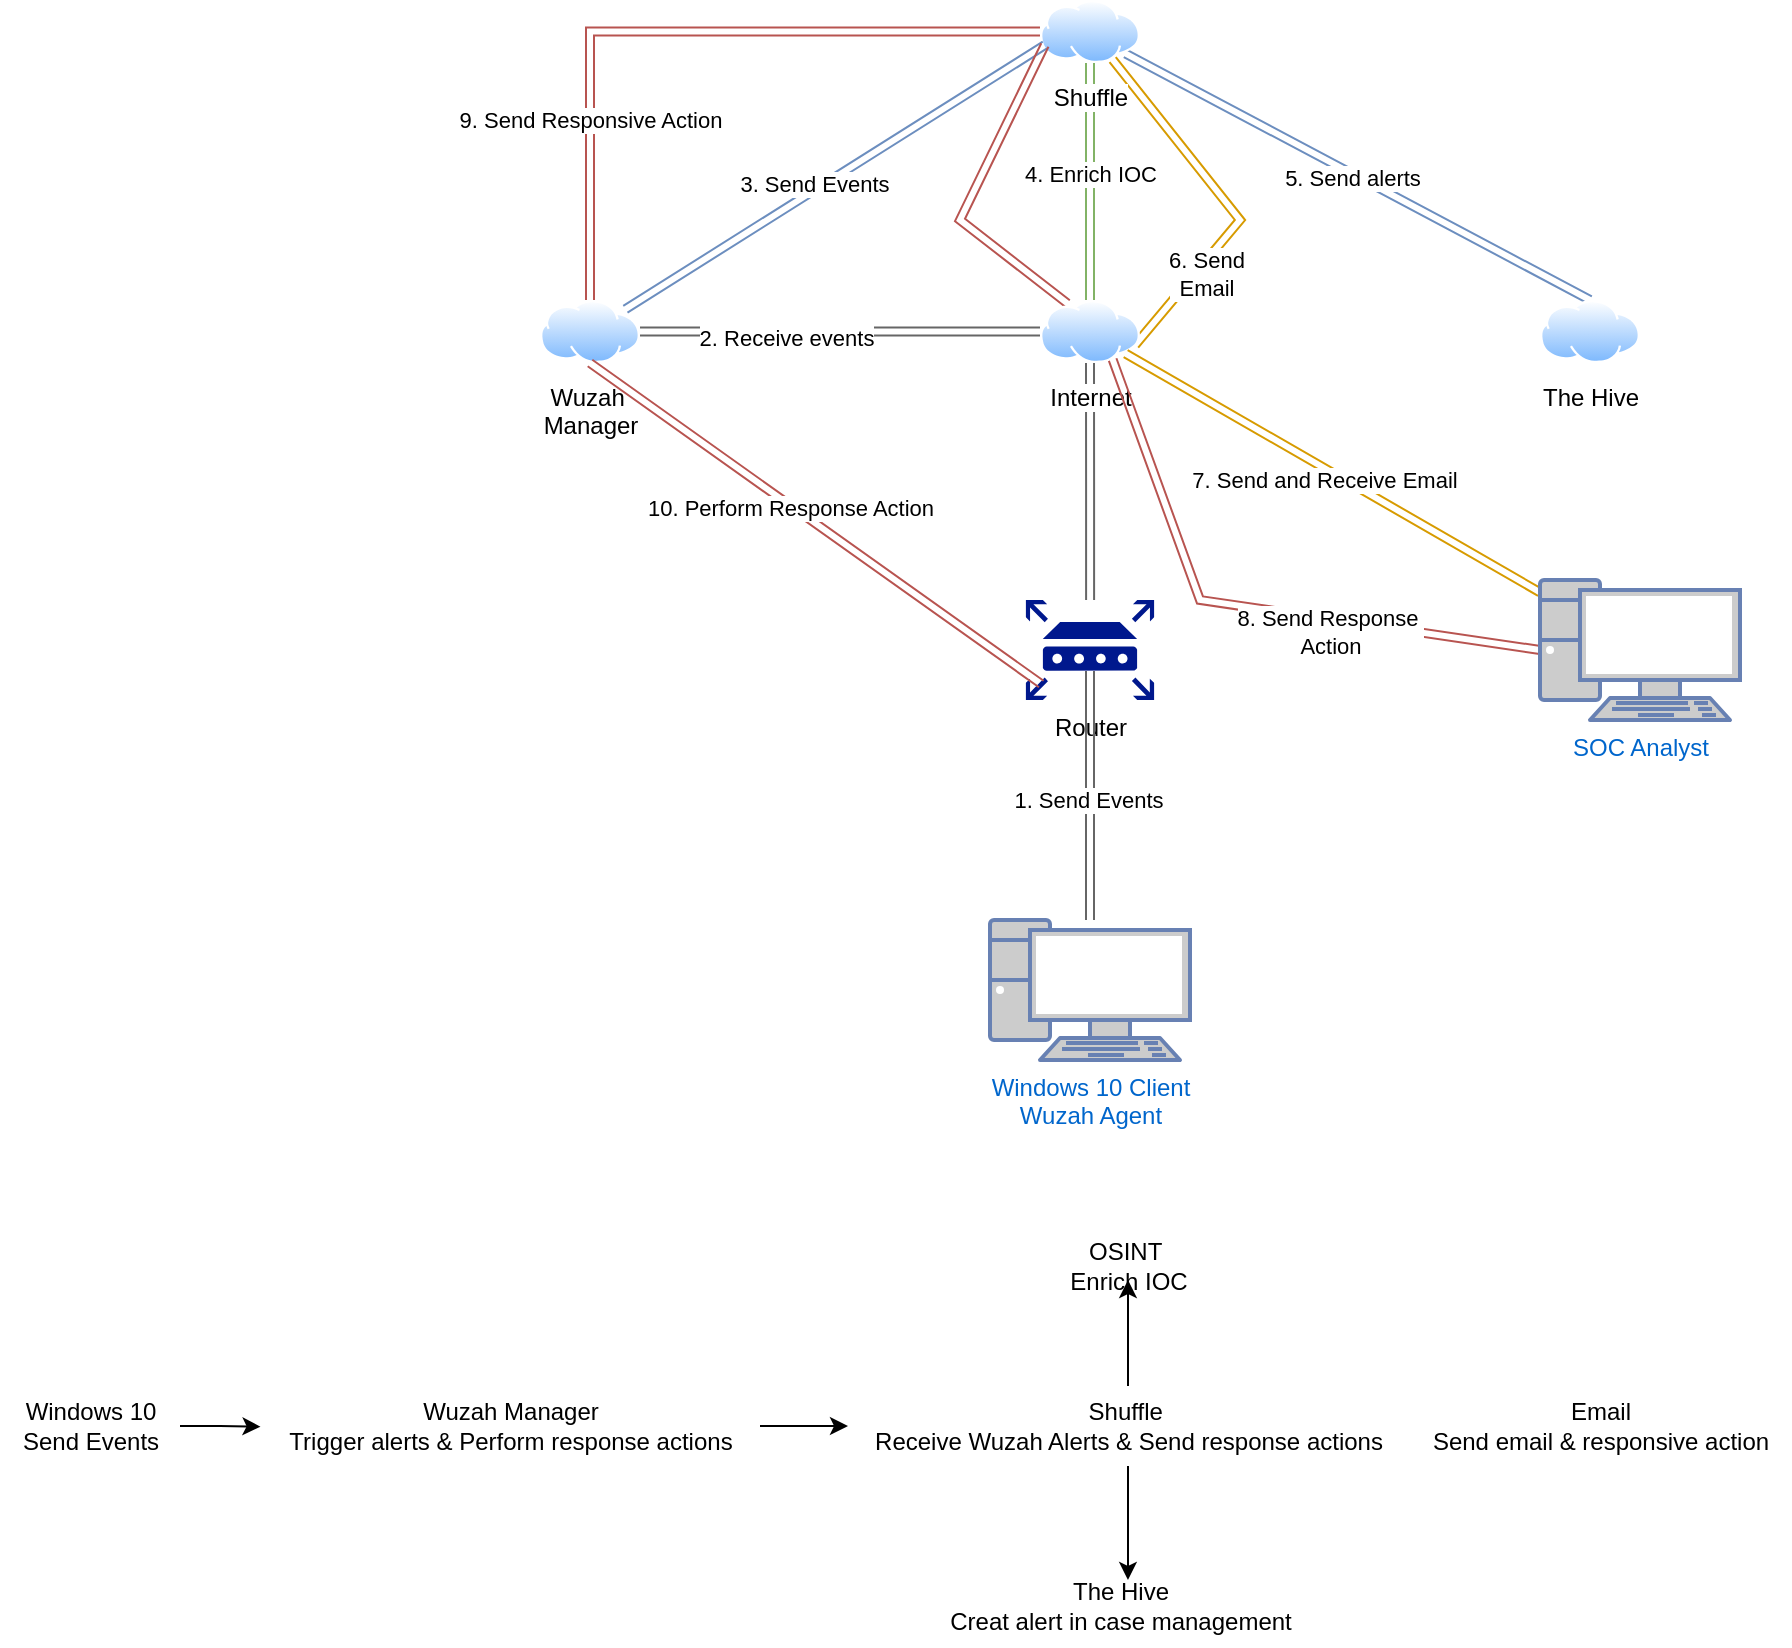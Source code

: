 <mxfile version="24.7.6">
  <diagram name="Page-1" id="HU0vnhwrFwJsnhGwSz_W">
    <mxGraphModel dx="1621" dy="424" grid="1" gridSize="10" guides="1" tooltips="1" connect="1" arrows="1" fold="1" page="1" pageScale="1" pageWidth="827" pageHeight="1169" math="0" shadow="0">
      <root>
        <mxCell id="0" />
        <mxCell id="1" parent="0" />
        <mxCell id="r6_27RtD-l4ZRtJK59Fg-1" value="Windows 10 Client&lt;div&gt;Wuzah Agent&lt;/div&gt;" style="fontColor=#0066CC;verticalAlign=top;verticalLabelPosition=bottom;labelPosition=center;align=center;html=1;outlineConnect=0;fillColor=#CCCCCC;strokeColor=#6881B3;gradientColor=none;gradientDirection=north;strokeWidth=2;shape=mxgraph.networks.pc;" vertex="1" parent="1">
          <mxGeometry x="345" y="480" width="100" height="70" as="geometry" />
        </mxCell>
        <mxCell id="r6_27RtD-l4ZRtJK59Fg-16" style="edgeStyle=orthogonalEdgeStyle;rounded=0;orthogonalLoop=1;jettySize=auto;html=1;entryX=0.5;entryY=1;entryDx=0;entryDy=0;shape=link;fillColor=#f5f5f5;gradientColor=#b3b3b3;strokeColor=#666666;" edge="1" parent="1" source="r6_27RtD-l4ZRtJK59Fg-2" target="r6_27RtD-l4ZRtJK59Fg-7">
          <mxGeometry relative="1" as="geometry" />
        </mxCell>
        <mxCell id="r6_27RtD-l4ZRtJK59Fg-2" value="Router" style="sketch=0;aspect=fixed;pointerEvents=1;shadow=0;dashed=0;html=1;strokeColor=none;labelPosition=center;verticalLabelPosition=bottom;verticalAlign=top;align=center;fillColor=#00188D;shape=mxgraph.mscae.enterprise.router" vertex="1" parent="1">
          <mxGeometry x="362.95" y="320" width="64.1" height="50" as="geometry" />
        </mxCell>
        <mxCell id="r6_27RtD-l4ZRtJK59Fg-21" style="rounded=0;orthogonalLoop=1;jettySize=auto;html=1;exitX=0.5;exitY=1;exitDx=0;exitDy=0;entryX=0.5;entryY=0;entryDx=0;entryDy=0;shape=link;fillColor=#d5e8d4;gradientColor=#97d077;strokeColor=#82b366;" edge="1" parent="1" source="r6_27RtD-l4ZRtJK59Fg-4" target="r6_27RtD-l4ZRtJK59Fg-7">
          <mxGeometry relative="1" as="geometry" />
        </mxCell>
        <mxCell id="r6_27RtD-l4ZRtJK59Fg-22" value="4. Enrich IOC" style="edgeLabel;html=1;align=center;verticalAlign=middle;resizable=0;points=[];" vertex="1" connectable="0" parent="r6_27RtD-l4ZRtJK59Fg-21">
          <mxGeometry x="-0.062" relative="1" as="geometry">
            <mxPoint as="offset" />
          </mxGeometry>
        </mxCell>
        <mxCell id="r6_27RtD-l4ZRtJK59Fg-24" style="rounded=0;orthogonalLoop=1;jettySize=auto;html=1;exitX=1;exitY=1;exitDx=0;exitDy=0;entryX=0.5;entryY=0;entryDx=0;entryDy=0;shape=link;fillColor=#dae8fc;gradientColor=#7ea6e0;strokeColor=#6c8ebf;" edge="1" parent="1" source="r6_27RtD-l4ZRtJK59Fg-4" target="r6_27RtD-l4ZRtJK59Fg-6">
          <mxGeometry relative="1" as="geometry" />
        </mxCell>
        <mxCell id="r6_27RtD-l4ZRtJK59Fg-25" value="5. Send alerts" style="edgeLabel;html=1;align=center;verticalAlign=middle;resizable=0;points=[];" vertex="1" connectable="0" parent="r6_27RtD-l4ZRtJK59Fg-24">
          <mxGeometry x="-0.021" y="-2" relative="1" as="geometry">
            <mxPoint as="offset" />
          </mxGeometry>
        </mxCell>
        <mxCell id="r6_27RtD-l4ZRtJK59Fg-26" style="rounded=0;orthogonalLoop=1;jettySize=auto;html=1;exitX=0.75;exitY=1;exitDx=0;exitDy=0;entryX=1;entryY=0.75;entryDx=0;entryDy=0;shape=link;fillColor=#ffcd28;gradientColor=#ffa500;strokeColor=#d79b00;" edge="1" parent="1" source="r6_27RtD-l4ZRtJK59Fg-4" target="r6_27RtD-l4ZRtJK59Fg-7">
          <mxGeometry relative="1" as="geometry">
            <Array as="points">
              <mxPoint x="470" y="130" />
            </Array>
          </mxGeometry>
        </mxCell>
        <mxCell id="r6_27RtD-l4ZRtJK59Fg-28" value="6. Send&lt;div&gt;Email&lt;/div&gt;" style="edgeLabel;html=1;align=center;verticalAlign=middle;resizable=0;points=[];" vertex="1" connectable="0" parent="r6_27RtD-l4ZRtJK59Fg-26">
          <mxGeometry x="0.453" y="5" relative="1" as="geometry">
            <mxPoint x="-1" as="offset" />
          </mxGeometry>
        </mxCell>
        <mxCell id="r6_27RtD-l4ZRtJK59Fg-35" style="edgeStyle=orthogonalEdgeStyle;rounded=0;orthogonalLoop=1;jettySize=auto;html=1;exitX=0;exitY=0.5;exitDx=0;exitDy=0;entryX=0.5;entryY=0;entryDx=0;entryDy=0;fillColor=#f8cecc;gradientColor=#ea6b66;strokeColor=#b85450;shape=link;" edge="1" parent="1" source="r6_27RtD-l4ZRtJK59Fg-4" target="r6_27RtD-l4ZRtJK59Fg-5">
          <mxGeometry relative="1" as="geometry" />
        </mxCell>
        <mxCell id="r6_27RtD-l4ZRtJK59Fg-36" value="9. Send Responsive Action" style="edgeLabel;html=1;align=center;verticalAlign=middle;resizable=0;points=[];" vertex="1" connectable="0" parent="r6_27RtD-l4ZRtJK59Fg-35">
          <mxGeometry x="0.308" y="1" relative="1" as="geometry">
            <mxPoint x="-1" y="34" as="offset" />
          </mxGeometry>
        </mxCell>
        <mxCell id="r6_27RtD-l4ZRtJK59Fg-4" value="Shuffle" style="image;aspect=fixed;perimeter=ellipsePerimeter;html=1;align=center;shadow=0;dashed=0;spacingTop=3;image=img/lib/active_directory/internet_cloud.svg;" vertex="1" parent="1">
          <mxGeometry x="370" y="20" width="50" height="31.5" as="geometry" />
        </mxCell>
        <mxCell id="r6_27RtD-l4ZRtJK59Fg-19" style="rounded=0;orthogonalLoop=1;jettySize=auto;html=1;entryX=0;entryY=0.75;entryDx=0;entryDy=0;shape=link;fillColor=#dae8fc;gradientColor=#7ea6e0;strokeColor=#6c8ebf;" edge="1" parent="1" source="r6_27RtD-l4ZRtJK59Fg-5" target="r6_27RtD-l4ZRtJK59Fg-4">
          <mxGeometry relative="1" as="geometry" />
        </mxCell>
        <mxCell id="r6_27RtD-l4ZRtJK59Fg-20" value="3. Send Events" style="edgeLabel;html=1;align=center;verticalAlign=middle;resizable=0;points=[];" vertex="1" connectable="0" parent="r6_27RtD-l4ZRtJK59Fg-19">
          <mxGeometry x="-0.087" y="3" relative="1" as="geometry">
            <mxPoint as="offset" />
          </mxGeometry>
        </mxCell>
        <mxCell id="r6_27RtD-l4ZRtJK59Fg-5" value="Wuzah&amp;nbsp;&lt;div&gt;Manager&lt;/div&gt;" style="image;aspect=fixed;perimeter=ellipsePerimeter;html=1;align=center;shadow=0;dashed=0;spacingTop=3;image=img/lib/active_directory/internet_cloud.svg;" vertex="1" parent="1">
          <mxGeometry x="120" y="170" width="50" height="31.5" as="geometry" />
        </mxCell>
        <mxCell id="r6_27RtD-l4ZRtJK59Fg-6" value="The Hive" style="image;aspect=fixed;perimeter=ellipsePerimeter;html=1;align=center;shadow=0;dashed=0;spacingTop=3;image=img/lib/active_directory/internet_cloud.svg;" vertex="1" parent="1">
          <mxGeometry x="620" y="170" width="50" height="31.5" as="geometry" />
        </mxCell>
        <mxCell id="r6_27RtD-l4ZRtJK59Fg-17" style="edgeStyle=orthogonalEdgeStyle;rounded=0;orthogonalLoop=1;jettySize=auto;html=1;shape=link;fillColor=#f5f5f5;gradientColor=#b3b3b3;strokeColor=#666666;" edge="1" parent="1" source="r6_27RtD-l4ZRtJK59Fg-7" target="r6_27RtD-l4ZRtJK59Fg-5">
          <mxGeometry relative="1" as="geometry" />
        </mxCell>
        <mxCell id="r6_27RtD-l4ZRtJK59Fg-18" value="2. Receive events" style="edgeLabel;html=1;align=center;verticalAlign=middle;resizable=0;points=[];" vertex="1" connectable="0" parent="r6_27RtD-l4ZRtJK59Fg-17">
          <mxGeometry x="0.273" y="3" relative="1" as="geometry">
            <mxPoint as="offset" />
          </mxGeometry>
        </mxCell>
        <mxCell id="r6_27RtD-l4ZRtJK59Fg-33" style="rounded=0;orthogonalLoop=1;jettySize=auto;html=1;exitX=0.25;exitY=0;exitDx=0;exitDy=0;entryX=0;entryY=0.75;entryDx=0;entryDy=0;shape=link;fillColor=#f8cecc;gradientColor=#ea6b66;strokeColor=#b85450;" edge="1" parent="1" source="r6_27RtD-l4ZRtJK59Fg-7" target="r6_27RtD-l4ZRtJK59Fg-4">
          <mxGeometry relative="1" as="geometry">
            <Array as="points">
              <mxPoint x="330" y="130" />
            </Array>
          </mxGeometry>
        </mxCell>
        <mxCell id="r6_27RtD-l4ZRtJK59Fg-7" value="Internet" style="image;aspect=fixed;perimeter=ellipsePerimeter;html=1;align=center;shadow=0;dashed=0;spacingTop=3;image=img/lib/active_directory/internet_cloud.svg;" vertex="1" parent="1">
          <mxGeometry x="370" y="170" width="50" height="31.5" as="geometry" />
        </mxCell>
        <mxCell id="r6_27RtD-l4ZRtJK59Fg-29" style="rounded=0;orthogonalLoop=1;jettySize=auto;html=1;entryX=1;entryY=1;entryDx=0;entryDy=0;shape=link;fillColor=#ffcd28;gradientColor=#ffa500;strokeColor=#d79b00;" edge="1" parent="1" source="r6_27RtD-l4ZRtJK59Fg-11" target="r6_27RtD-l4ZRtJK59Fg-7">
          <mxGeometry relative="1" as="geometry" />
        </mxCell>
        <mxCell id="r6_27RtD-l4ZRtJK59Fg-30" value="7. Send and Receive Email" style="edgeLabel;html=1;align=center;verticalAlign=middle;resizable=0;points=[];" vertex="1" connectable="0" parent="r6_27RtD-l4ZRtJK59Fg-29">
          <mxGeometry x="0.026" y="4" relative="1" as="geometry">
            <mxPoint y="1" as="offset" />
          </mxGeometry>
        </mxCell>
        <mxCell id="r6_27RtD-l4ZRtJK59Fg-31" style="rounded=0;orthogonalLoop=1;jettySize=auto;html=1;exitX=0;exitY=0.5;exitDx=0;exitDy=0;exitPerimeter=0;entryX=0.75;entryY=1;entryDx=0;entryDy=0;shape=link;fillColor=#f8cecc;gradientColor=#ea6b66;strokeColor=#b85450;" edge="1" parent="1" source="r6_27RtD-l4ZRtJK59Fg-11" target="r6_27RtD-l4ZRtJK59Fg-7">
          <mxGeometry relative="1" as="geometry">
            <Array as="points">
              <mxPoint x="450" y="320" />
            </Array>
          </mxGeometry>
        </mxCell>
        <mxCell id="r6_27RtD-l4ZRtJK59Fg-32" value="8. Send Response&amp;nbsp;&lt;div&gt;Action&lt;/div&gt;" style="edgeLabel;html=1;align=center;verticalAlign=middle;resizable=0;points=[];" vertex="1" connectable="0" parent="r6_27RtD-l4ZRtJK59Fg-31">
          <mxGeometry x="-0.301" y="7" relative="1" as="geometry">
            <mxPoint y="-1" as="offset" />
          </mxGeometry>
        </mxCell>
        <mxCell id="r6_27RtD-l4ZRtJK59Fg-11" value="SOC Analyst" style="fontColor=#0066CC;verticalAlign=top;verticalLabelPosition=bottom;labelPosition=center;align=center;html=1;outlineConnect=0;fillColor=#CCCCCC;strokeColor=#6881B3;gradientColor=none;gradientDirection=north;strokeWidth=2;shape=mxgraph.networks.pc;" vertex="1" parent="1">
          <mxGeometry x="620" y="310" width="100" height="70" as="geometry" />
        </mxCell>
        <mxCell id="r6_27RtD-l4ZRtJK59Fg-14" style="edgeStyle=orthogonalEdgeStyle;rounded=0;orthogonalLoop=1;jettySize=auto;html=1;entryX=0.5;entryY=0.71;entryDx=0;entryDy=0;entryPerimeter=0;shape=link;fillColor=#f5f5f5;gradientColor=#b3b3b3;strokeColor=#666666;" edge="1" parent="1" source="r6_27RtD-l4ZRtJK59Fg-1" target="r6_27RtD-l4ZRtJK59Fg-2">
          <mxGeometry relative="1" as="geometry" />
        </mxCell>
        <mxCell id="r6_27RtD-l4ZRtJK59Fg-15" value="1. Send Events" style="edgeLabel;html=1;align=center;verticalAlign=middle;resizable=0;points=[];" vertex="1" connectable="0" parent="r6_27RtD-l4ZRtJK59Fg-14">
          <mxGeometry x="-0.036" y="1" relative="1" as="geometry">
            <mxPoint as="offset" />
          </mxGeometry>
        </mxCell>
        <mxCell id="r6_27RtD-l4ZRtJK59Fg-37" style="rounded=0;orthogonalLoop=1;jettySize=auto;html=1;exitX=0.5;exitY=1;exitDx=0;exitDy=0;entryX=0.12;entryY=0.84;entryDx=0;entryDy=0;entryPerimeter=0;fillColor=#f8cecc;gradientColor=#ea6b66;strokeColor=#b85450;shape=link;" edge="1" parent="1" source="r6_27RtD-l4ZRtJK59Fg-5" target="r6_27RtD-l4ZRtJK59Fg-2">
          <mxGeometry relative="1" as="geometry">
            <Array as="points" />
          </mxGeometry>
        </mxCell>
        <mxCell id="r6_27RtD-l4ZRtJK59Fg-38" value="10. Perform Response Action" style="edgeLabel;html=1;align=center;verticalAlign=middle;resizable=0;points=[];" vertex="1" connectable="0" parent="r6_27RtD-l4ZRtJK59Fg-37">
          <mxGeometry x="-0.111" y="-1" relative="1" as="geometry">
            <mxPoint as="offset" />
          </mxGeometry>
        </mxCell>
        <mxCell id="r6_27RtD-l4ZRtJK59Fg-39" value="Windows 10&lt;div&gt;Send Events&lt;/div&gt;" style="text;html=1;align=center;verticalAlign=middle;resizable=0;points=[];autosize=1;strokeColor=none;fillColor=none;" vertex="1" parent="1">
          <mxGeometry x="-150" y="713" width="90" height="40" as="geometry" />
        </mxCell>
        <mxCell id="r6_27RtD-l4ZRtJK59Fg-45" style="edgeStyle=orthogonalEdgeStyle;rounded=0;orthogonalLoop=1;jettySize=auto;html=1;" edge="1" parent="1" source="r6_27RtD-l4ZRtJK59Fg-40" target="r6_27RtD-l4ZRtJK59Fg-43">
          <mxGeometry relative="1" as="geometry" />
        </mxCell>
        <mxCell id="r6_27RtD-l4ZRtJK59Fg-40" value="Wuzah Manager&lt;div&gt;Trigger alerts &amp;amp; Perform response actions&lt;/div&gt;" style="text;html=1;align=center;verticalAlign=middle;resizable=0;points=[];autosize=1;strokeColor=none;fillColor=none;" vertex="1" parent="1">
          <mxGeometry x="-20" y="713" width="250" height="40" as="geometry" />
        </mxCell>
        <mxCell id="r6_27RtD-l4ZRtJK59Fg-43" value="Shuffle&amp;nbsp;&lt;div&gt;Receive Wuzah Alerts &amp;amp; Send response actions&lt;/div&gt;" style="text;html=1;align=center;verticalAlign=middle;resizable=0;points=[];autosize=1;strokeColor=none;fillColor=none;" vertex="1" parent="1">
          <mxGeometry x="274" y="713" width="280" height="40" as="geometry" />
        </mxCell>
        <mxCell id="r6_27RtD-l4ZRtJK59Fg-44" style="edgeStyle=orthogonalEdgeStyle;rounded=0;orthogonalLoop=1;jettySize=auto;html=1;entryX=0.001;entryY=0.508;entryDx=0;entryDy=0;entryPerimeter=0;" edge="1" parent="1" source="r6_27RtD-l4ZRtJK59Fg-39" target="r6_27RtD-l4ZRtJK59Fg-40">
          <mxGeometry relative="1" as="geometry" />
        </mxCell>
        <mxCell id="r6_27RtD-l4ZRtJK59Fg-46" value="OSINT&amp;nbsp;&lt;div&gt;Enrich IOC&lt;/div&gt;" style="text;html=1;align=center;verticalAlign=middle;resizable=0;points=[];autosize=1;strokeColor=none;fillColor=none;" vertex="1" parent="1">
          <mxGeometry x="374" y="633" width="80" height="40" as="geometry" />
        </mxCell>
        <mxCell id="r6_27RtD-l4ZRtJK59Fg-48" style="edgeStyle=orthogonalEdgeStyle;rounded=0;orthogonalLoop=1;jettySize=auto;html=1;entryX=0.5;entryY=0.675;entryDx=0;entryDy=0;entryPerimeter=0;" edge="1" parent="1" source="r6_27RtD-l4ZRtJK59Fg-43" target="r6_27RtD-l4ZRtJK59Fg-46">
          <mxGeometry relative="1" as="geometry" />
        </mxCell>
        <mxCell id="r6_27RtD-l4ZRtJK59Fg-49" value="The Hive&lt;div&gt;Creat alert in case management&lt;/div&gt;" style="text;html=1;align=center;verticalAlign=middle;resizable=0;points=[];autosize=1;strokeColor=none;fillColor=none;" vertex="1" parent="1">
          <mxGeometry x="315" y="803" width="190" height="40" as="geometry" />
        </mxCell>
        <mxCell id="r6_27RtD-l4ZRtJK59Fg-51" style="edgeStyle=orthogonalEdgeStyle;rounded=0;orthogonalLoop=1;jettySize=auto;html=1;entryX=0.521;entryY=0.175;entryDx=0;entryDy=0;entryPerimeter=0;" edge="1" parent="1" source="r6_27RtD-l4ZRtJK59Fg-43" target="r6_27RtD-l4ZRtJK59Fg-49">
          <mxGeometry relative="1" as="geometry" />
        </mxCell>
        <mxCell id="r6_27RtD-l4ZRtJK59Fg-52" value="Email&lt;div&gt;Send email &amp;amp; responsive action&lt;/div&gt;" style="text;html=1;align=center;verticalAlign=middle;resizable=0;points=[];autosize=1;strokeColor=none;fillColor=none;" vertex="1" parent="1">
          <mxGeometry x="555" y="713" width="190" height="40" as="geometry" />
        </mxCell>
      </root>
    </mxGraphModel>
  </diagram>
</mxfile>
